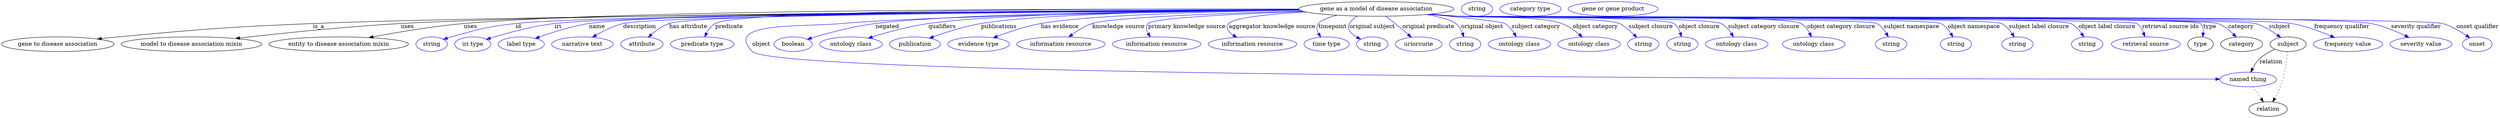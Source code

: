 digraph {
	graph [bb="0,0,6122.8,283"];
	node [label="\N"];
	"gene as a model of disease association"	[height=0.5,
		label="gene as a model of disease association",
		pos="3369.8,265",
		width=5.2718];
	"gene to disease association"	[height=0.5,
		pos="137.79,178",
		width=3.8274];
	"gene as a model of disease association" -> "gene to disease association"	[label=is_a,
		lp="776.79,221.5",
		pos="e,234.59,190.84 3181.1,262.83 2664.5,259.41 1233.8,248.41 762.79,229 550.02,220.23 496.84,215.57 284.79,196 271.84,194.81 258.27,\
193.42 244.83,191.96"];
	"model to disease association mixin"	[height=0.5,
		pos="465.79,178",
		width=4.7843];
	"gene as a model of disease association" -> "model to disease association mixin"	[label=uses,
		lp="994.29,221.5",
		pos="e,573.46,192.13 3180.6,263.26 2693.5,261.01 1404.9,252.94 977.79,229 842.3,221.41 687.28,205.21 583.64,193.3"];
	"entity to disease association mixin"	[height=0.5,
		pos="826.79,178",
		width=4.7482];
	"gene as a model of disease association" -> "entity to disease association mixin"	[label=uses,
		lp="1149.3,221.5",
		pos="e,900.91,194.23 3179.7,264.6 2714.3,265.5 1527.5,264.15 1132.8,229 1057.2,222.27 972.15,207.8 910.91,196.15"];
	id	[color=blue,
		height=0.5,
		label=string,
		pos="1053.8,178",
		width=1.0652];
	"gene as a model of disease association" -> id	[color=blue,
		label=id,
		lp="1266.8,221.5",
		pos="e,1082.8,189.97 3181.2,262.91 2699.3,259.85 1447.3,249.95 1259.8,229 1188.5,221.04 1170.9,215.35 1101.8,196 1098.7,195.13 1095.5,\
194.16 1092.3,193.14",
		style=solid];
	iri	[color=blue,
		height=0.5,
		label="iri type",
		pos="1154.8,178",
		width=1.2277];
	"gene as a model of disease association" -> iri	[color=blue,
		label=iri,
		lp="1363.8,221.5",
		pos="e,1188.1,190.02 3180.9,262.89 2714.6,259.85 1533.5,250.13 1355.8,229 1300.3,222.4 1238.2,205.4 1197.9,193.05",
		style=solid];
	name	[color=blue,
		height=0.5,
		label="label type",
		pos="1273.8,178",
		width=1.5707];
	"gene as a model of disease association" -> name	[color=blue,
		label=name,
		lp="1459.8,221.5",
		pos="e,1308.1,192.37 3180.4,263.51 2727.8,261.93 1608.2,255.37 1439.8,229 1397.5,222.37 1350.9,207.67 1317.9,195.91",
		style=solid];
	description	[color=blue,
		height=0.5,
		label="narrative text",
		pos="1423.8,178",
		width=2.0943];
	"gene as a model of disease association" -> description	[color=blue,
		label=description,
		lp="1563.3,221.5",
		pos="e,1448.2,195.26 3181.5,262.69 2727.2,259.22 1602.1,248.7 1522.8,229 1499.5,223.22 1475.4,211.22 1456.9,200.42",
		style=solid];
	"has attribute"	[color=blue,
		height=0.5,
		label=attribute,
		pos="1568.8,178",
		width=1.4443];
	"gene as a model of disease association" -> "has attribute"	[color=blue,
		label="has attribute",
		lp="1682.8,221.5",
		pos="e,1584.4,195.2 3180.5,263.28 2745.7,261.2 1707.7,253.68 1635.8,229 1619.6,223.45 1604.1,212.42 1592.1,202.13",
		style=solid];
	predicate	[color=blue,
		height=0.5,
		label="predicate type",
		pos="1716.8,178",
		width=2.1665];
	"gene as a model of disease association" -> predicate	[color=blue,
		label=predicate,
		lp="1782.8,221.5",
		pos="e,1722.8,196.14 3179.8,264.65 2765,265.43 1810.2,263.45 1748.8,229 1739.4,223.7 1732.3,214.34 1727.2,205.14",
		style=solid];
	object	[color=blue,
		height=0.5,
		label="named thing",
		pos="5508.8,91",
		width=1.9318];
	"gene as a model of disease association" -> object	[color=blue,
		label=object,
		lp="1861.8,178",
		pos="e,5439.3,91.949 3182.9,261.84 2874.2,257.8 2271.1,247.76 2058.8,229 1957.1,220.02 1768.3,232.83 1839.8,160 1904.9,93.7 4899.2,91.768 \
5429.1,91.946",
		style=solid];
	negated	[color=blue,
		height=0.5,
		label=boolean,
		pos="1939.8,178",
		width=1.2999];
	"gene as a model of disease association" -> negated	[color=blue,
		label=negated,
		lp="2169.8,221.5",
		pos="e,1974.5,190.32 3180.9,263.09 2887.5,260.92 2336,253.61 2140.8,229 2086,222.1 2024.7,205.5 1984.3,193.31",
		style=solid];
	qualifiers	[color=blue,
		height=0.5,
		label="ontology class",
		pos="2080.8,178",
		width=2.1304];
	"gene as a model of disease association" -> qualifiers	[color=blue,
		label=qualifiers,
		lp="2304.3,221.5",
		pos="e,2123.2,193.12 3180.8,263.12 2914.1,260.99 2440.6,253.73 2270.8,229 2223.4,222.1 2170.8,207.72 2133,196.15",
		style=solid];
	publications	[color=blue,
		height=0.5,
		label=publication,
		pos="2237.8,178",
		width=1.7332];
	"gene as a model of disease association" -> publications	[color=blue,
		label=publications,
		lp="2443.8,221.5",
		pos="e,2273.2,192.88 3181,263.07 2942.2,260.88 2544.6,253.53 2399.8,229 2359.3,222.14 2314.8,207.9 2282.7,196.37",
		style=solid];
	"has evidence"	[color=blue,
		height=0.5,
		label="evidence type",
		pos="2393.8,178",
		width=2.0943];
	"gene as a model of disease association" -> "has evidence"	[color=blue,
		label="has evidence",
		lp="2593.3,221.5",
		pos="e,2429.9,193.89 3182.7,261.96 2978.2,258.68 2664.2,250.27 2546.8,229 2509.7,222.28 2469.2,208.76 2439.2,197.47",
		style=solid];
	"knowledge source"	[color=blue,
		height=0.5,
		label="information resource",
		pos="2595.8,178",
		width=3.015];
	"gene as a model of disease association" -> "knowledge source"	[color=blue,
		label="knowledge source",
		lp="2737.3,221.5",
		pos="e,2615.2,195.77 3187.9,259.76 2997.8,254.54 2720.5,244.44 2672.8,229 2655,223.23 2637.3,212.21 2623.3,201.98",
		style=solid];
	"primary knowledge source"	[color=blue,
		height=0.5,
		label="information resource",
		pos="2830.8,178",
		width=3.015];
	"gene as a model of disease association" -> "primary knowledge source"	[color=blue,
		label="primary knowledge source",
		lp="2904.8,221.5",
		pos="e,2815.1,195.98 3191.8,258.69 3032.9,253.05 2823,243.01 2809.8,229 2803.4,222.18 2805.1,213.11 2809.6,204.57",
		style=solid];
	"aggregator knowledge source"	[color=blue,
		height=0.5,
		label="information resource",
		pos="3065.8,178",
		width=3.015];
	"gene as a model of disease association" -> "aggregator knowledge source"	[color=blue,
		label="aggregator knowledge source",
		lp="3114.3,221.5",
		pos="e,3027.4,194.99 3196.7,257.59 3110.3,252.55 3021.3,243.83 3007.8,229 2998.6,218.83 3006.2,208.72 3018.7,200.28",
		style=solid];
	timepoint	[color=blue,
		height=0.5,
		label="time type",
		pos="3247.8,178",
		width=1.5346];
	"gene as a model of disease association" -> timepoint	[color=blue,
		label=timepoint,
		lp="3262.8,221.5",
		pos="e,3233.2,195.52 3273.6,249.47 3252.5,244.29 3234.5,237.54 3227.8,229 3222.1,221.76 3223.8,212.7 3227.9,204.28",
		style=solid];
	"original subject"	[color=blue,
		height=0.5,
		label=string,
		pos="3359.8,178",
		width=1.0652];
	"gene as a model of disease association" -> "original subject"	[color=blue,
		label="original subject",
		lp="3359.8,221.5",
		pos="e,3331.1,190.29 3323,247.53 3315.3,242.75 3308.4,236.67 3303.8,229 3295.8,215.65 3307.4,203.87 3322.2,195.09",
		style=solid];
	"original predicate"	[color=blue,
		height=0.5,
		label=uriorcurie,
		pos="3473.8,178",
		width=1.5887];
	"gene as a model of disease association" -> "original predicate"	[color=blue,
		label="original predicate",
		lp="3497.3,221.5",
		pos="e,3455.5,195.28 3392.9,246.83 3400.3,241.23 3408.5,234.94 3415.8,229 3426.5,220.35 3438,210.53 3447.9,201.9",
		style=solid];
	"original object"	[color=blue,
		height=0.5,
		label=string,
		pos="3587.8,178",
		width=1.0652];
	"gene as a model of disease association" -> "original object"	[color=blue,
		label="original object",
		lp="3629.3,221.5",
		pos="e,3584.3,195.93 3492.2,251.19 3523.7,245.89 3552.3,238.66 3564.8,229 3572.4,223.14 3577.5,214.2 3581,205.49",
		style=solid];
	"subject category"	[color=blue,
		height=0.5,
		label="ontology class",
		pos="3720.8,178",
		width=2.1304];
	"gene as a model of disease association" -> "subject category"	[color=blue,
		label="subject category",
		lp="3761.3,221.5",
		pos="e,3713,196.33 3500.5,251.9 3583.4,243.83 3676.5,233.85 3684.8,229 3694.3,223.42 3702.1,214.17 3707.9,205.14",
		style=solid];
	"object category"	[color=blue,
		height=0.5,
		label="ontology class",
		pos="3891.8,178",
		width=2.1304];
	"gene as a model of disease association" -> "object category"	[color=blue,
		label="object category",
		lp="3907.3,221.5",
		pos="e,3875.3,195.65 3504.1,252.25 3525.7,250.44 3547.9,248.63 3568.8,247 3625.6,242.57 3771.3,248.86 3824.8,229 3840.5,223.17 3855.6,\
212.44 3867.6,202.41",
		style=solid];
	"subject closure"	[color=blue,
		height=0.5,
		label=string,
		pos="4024.8,178",
		width=1.0652];
	"gene as a model of disease association" -> "subject closure"	[color=blue,
		label="subject closure",
		lp="4043.3,221.5",
		pos="e,4009,194.69 3501.4,252.01 3523.9,250.18 3547,248.42 3568.8,247 3613,244.12 3925.7,245.35 3966.8,229 3974.7,225.87 3989.1,213.45 \
4001.6,201.77",
		style=solid];
	"object closure"	[color=blue,
		height=0.5,
		label=string,
		pos="4120.8,178",
		width=1.0652];
	"gene as a model of disease association" -> "object closure"	[color=blue,
		label="object closure",
		lp="4161.8,221.5",
		pos="e,4118.3,196.38 3500,251.91 3522.9,250.06 3546.5,248.33 3568.8,247 3598.3,245.24 4075.5,245.75 4099.8,229 4107.6,223.64 4112.5,214.81 \
4115.6,206.05",
		style=solid];
	"subject category closure"	[color=blue,
		height=0.5,
		label="ontology class",
		pos="4253.8,178",
		width=2.1304];
	"gene as a model of disease association" -> "subject category closure"	[color=blue,
		label="subject category closure",
		lp="4320.3,221.5",
		pos="e,4245.8,196.2 3499.5,251.84 3522.6,249.98 3546.4,248.27 3568.8,247 3604.7,244.97 4183.8,245.42 4215.8,229 4226.1,223.72 4234.4,\
214.22 4240.5,204.92",
		style=solid];
	"object category closure"	[color=blue,
		height=0.5,
		label="ontology class",
		pos="4442.8,178",
		width=2.1304];
	"gene as a model of disease association" -> "object category closure"	[color=blue,
		label="object category closure",
		lp="4510.3,221.5",
		pos="e,4437.1,196.13 3498.7,251.78 3522,249.91 3546.1,248.21 3568.8,247 3615.6,244.51 4371.1,252.22 4411.8,229 4421,223.74 4427.8,214.51 \
4432.7,205.41",
		style=solid];
	"subject namespace"	[color=blue,
		height=0.5,
		label=string,
		pos="4632.8,178",
		width=1.0652];
	"gene as a model of disease association" -> "subject namespace"	[color=blue,
		label="subject namespace",
		lp="4682.8,221.5",
		pos="e,4625.8,196.2 3498.4,251.73 3521.8,249.86 3546,248.17 3568.8,247 3597.3,245.53 4572.5,242.42 4597.8,229 4607.6,223.78 4615.3,214.43 \
4620.9,205.21",
		style=solid];
	"object namespace"	[color=blue,
		height=0.5,
		label=string,
		pos="4791.8,178",
		width=1.0652];
	"gene as a model of disease association" -> "object namespace"	[color=blue,
		label="object namespace",
		lp="4835.8,221.5",
		pos="e,4784.4,195.75 3498.2,251.7 3521.6,249.83 3545.9,248.15 3568.8,247 3601.7,245.35 4725.5,244.05 4754.8,229 4765.1,223.69 4773.3,\
214.01 4779.3,204.57",
		style=solid];
	"subject label closure"	[color=blue,
		height=0.5,
		label=string,
		pos="4942.8,178",
		width=1.0652];
	"gene as a model of disease association" -> "subject label closure"	[color=blue,
		label="subject label closure",
		lp="4995.8,221.5",
		pos="e,4934.8,195.78 3497.9,251.69 3521.4,249.82 3545.8,248.13 3568.8,247 3605.8,245.17 4870.6,245.5 4903.8,229 4914.5,223.68 4923.2,\
213.86 4929.6,204.32",
		style=solid];
	"object label closure"	[color=blue,
		height=0.5,
		label=string,
		pos="5113.8,178",
		width=1.0652];
	"gene as a model of disease association" -> "object label closure"	[color=blue,
		label="object label closure",
		lp="5162.3,221.5",
		pos="e,5105.5,195.8 3497.6,251.69 3521.3,249.81 3545.8,248.12 3568.8,247 3610.5,244.97 5036.2,247.34 5073.8,229 5084.6,223.7 5093.5,213.88 \
5100.1,204.34",
		style=solid];
	"retrieval source ids"	[color=blue,
		height=0.5,
		label="retrieval source",
		pos="5257.8,178",
		width=2.347];
	"gene as a model of disease association" -> "retrieval source ids"	[color=blue,
		label="retrieval source ids",
		lp="5318.3,221.5",
		pos="e,5255,196.48 3497.6,251.66 3521.3,249.79 3545.8,248.11 3568.8,247 3591.9,245.89 5216.5,241.76 5235.8,229 5243.7,223.76 5248.8,214.96 \
5252.1,206.18",
		style=solid];
	type	[height=0.5,
		pos="5391.8,178",
		width=0.86659];
	"gene as a model of disease association" -> type	[color=blue,
		label=type,
		lp="5414.8,221.5",
		pos="e,5397.3,196.13 3497.4,251.67 3521.1,249.78 3545.7,248.1 3568.8,247 3594.1,245.8 5374,246.99 5391.8,229 5397.7,223.04 5399.1,214.44 \
5398.6,206.06",
		style=solid];
	category	[height=0.5,
		pos="5492.8,178",
		width=1.4263];
	"gene as a model of disease association" -> category	[color=blue,
		label=category,
		lp="5491.3,221.5",
		pos="e,5479.5,195.46 3497.4,251.66 3521.1,249.78 3545.7,248.1 3568.8,247 3620.6,244.54 5386.3,247.29 5434.8,229 5449.1,223.62 5462.2,\
213.01 5472.3,202.95",
		style=solid];
	subject	[height=0.5,
		pos="5606.8,178",
		width=1.2277];
	"gene as a model of disease association" -> subject	[color=blue,
		label=subject,
		lp="5585.8,221.5",
		pos="e,5588.5,194.56 3497.4,251.66 3521.1,249.77 3545.7,248.09 3568.8,247 3623.1,244.43 5474.6,244.23 5526.8,229 5546.2,223.32 5565.6,\
211.46 5580.4,200.71",
		style=solid];
	"frequency qualifier"	[color=blue,
		height=0.5,
		label="frequency value",
		pos="5753.8,178",
		width=2.3651];
	"gene as a model of disease association" -> "frequency qualifier"	[color=blue,
		label="frequency qualifier",
		lp="5738.8,221.5",
		pos="e,5720.6,194.62 3497.4,251.65 3521.1,249.76 3545.7,248.09 3568.8,247 3682.4,241.66 5503.9,249.16 5615.8,229 5648.8,223.05 5684.4,\
209.97 5711.2,198.68",
		style=solid];
	"severity qualifier"	[color=blue,
		height=0.5,
		label="severity value",
		pos="5932.8,178",
		width=2.1123];
	"gene as a model of disease association" -> "severity qualifier"	[color=blue,
		label="severity qualifier",
		lp="5920.8,221.5",
		pos="e,5903.2,194.87 3497.3,251.63 3521.1,249.75 3545.7,248.08 3568.8,247 3693.2,241.19 5688.7,253.56 5810.8,229 5839.8,223.17 5870.6,\
210.49 5894,199.36",
		style=solid];
	"onset qualifier"	[color=blue,
		height=0.5,
		label=onset,
		pos="6069.8,178",
		width=1.011];
	"gene as a model of disease association" -> "onset qualifier"	[color=blue,
		label="onset qualifier",
		lp="6071.3,221.5",
		pos="e,6051.4,193.86 3497.1,251.64 3520.9,249.75 3545.6,248.08 3568.8,247 3635.9,243.89 5921.1,247.05 5985.8,229 6006.6,223.19 6027.5,\
210.78 6043.3,199.77",
		style=solid];
	relation	[height=0.5,
		pos="5557.8,18",
		width=1.2999];
	object -> relation	[pos="e,5546.3,35.705 5520.4,73.174 5526.4,64.509 5533.8,53.768 5540.4,44.141",
		style=dotted];
	association_type	[color=blue,
		height=0.5,
		label=string,
		pos="3615.8,265",
		width=1.0652];
	association_category	[color=blue,
		height=0.5,
		label="category type",
		pos="3746.8,265",
		width=2.0762];
	subject -> object	[label=relation,
		lp="5564.8,134.5",
		pos="e,5515.2,108.97 5574.3,165.59 5561.5,159.94 5547.4,152.13 5536.8,142 5529.8,135.31 5524.1,126.48 5519.6,118.1"];
	subject -> relation	[pos="e,5569,35.828 5605.4,159.99 5603.3,139.02 5598.4,102.55 5587.8,73 5584.3,63.258 5579.2,53.189 5574.2,44.423",
		style=dotted];
	"gene as a model of disease association_subject"	[color=blue,
		height=0.5,
		label="gene or gene product",
		pos="3949.8,265",
		width=3.0692];
}
